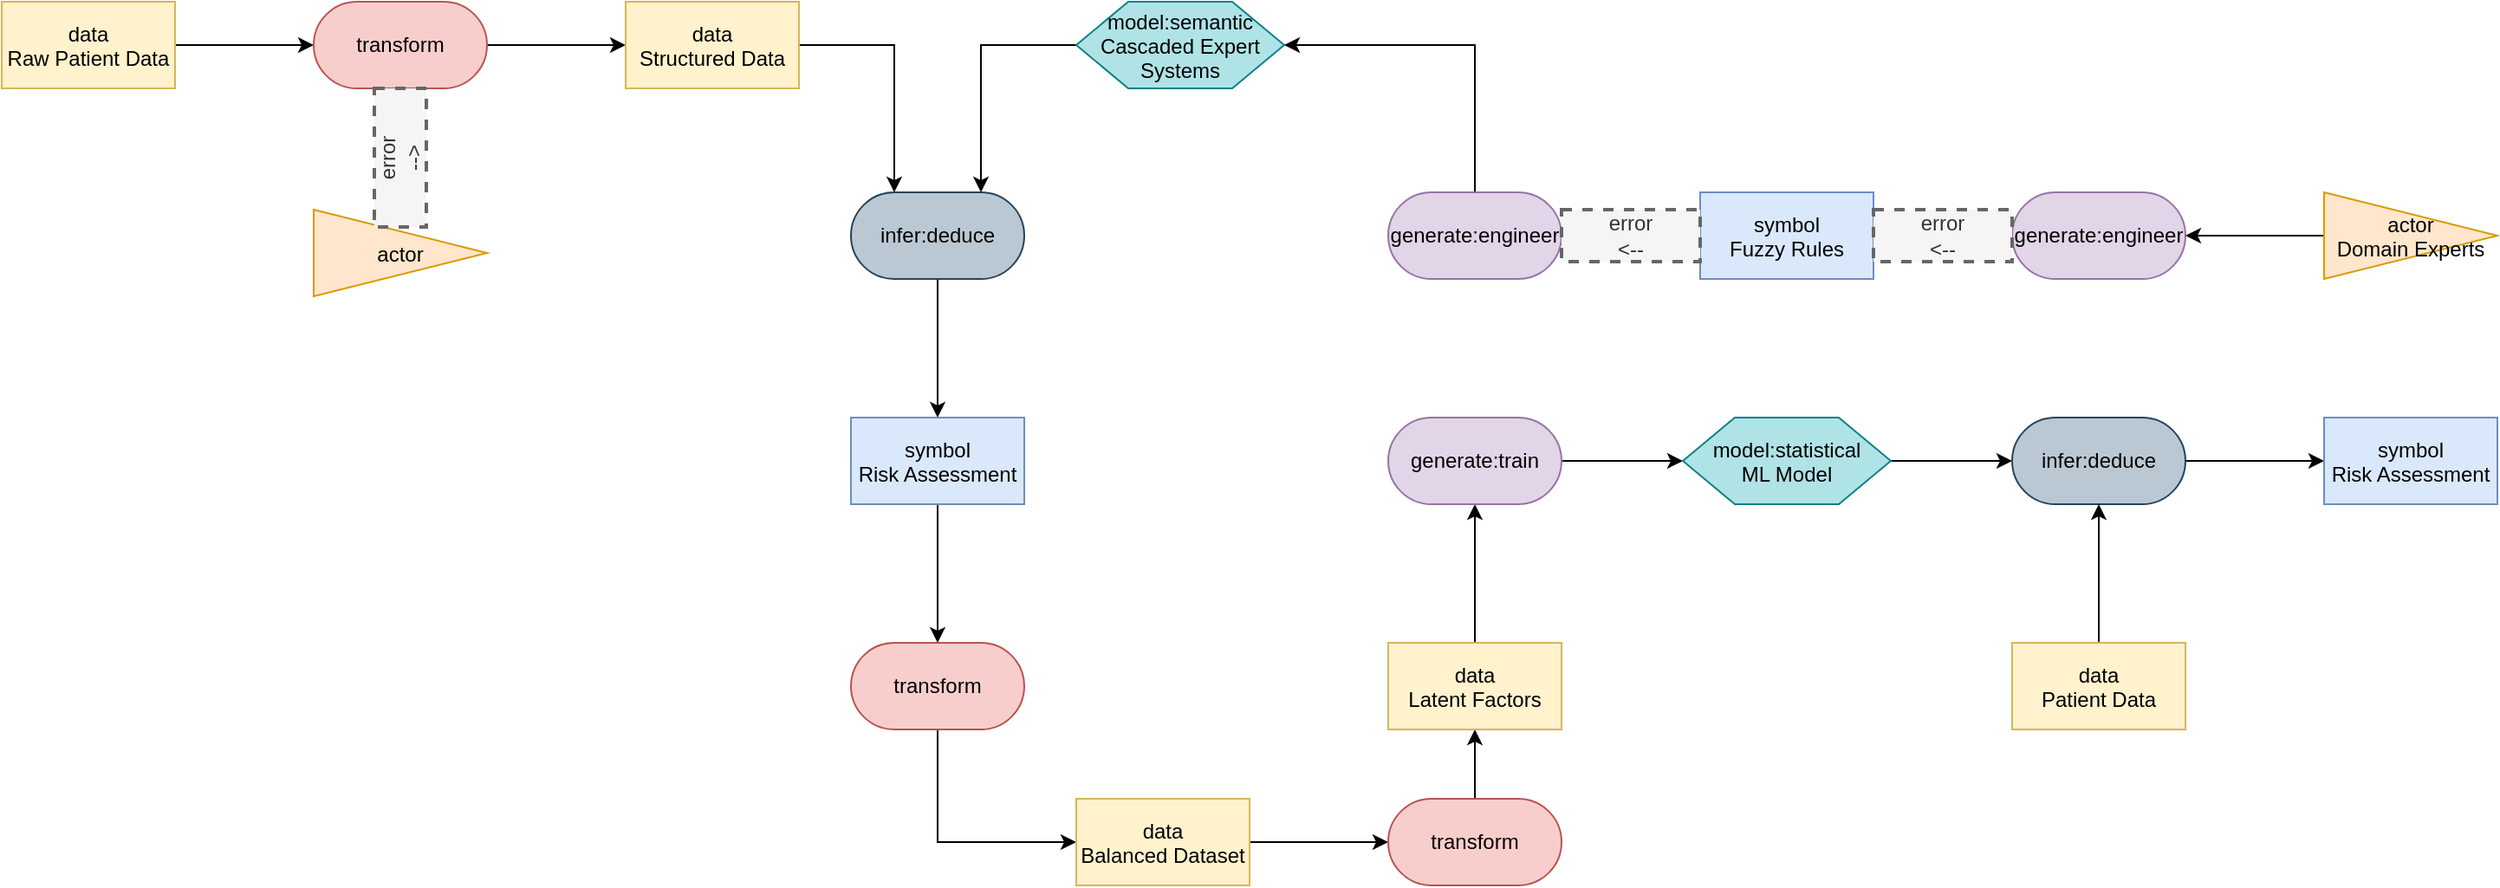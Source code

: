 <mxfile version="27.1.6" pages="2">
  <diagram name="Page-1" id="3CBx5I_9Riey97dFuYsK">
    <mxGraphModel dx="1310" dy="785" grid="1" gridSize="10" guides="1" tooltips="1" connect="1" arrows="1" fold="1" page="1" pageScale="1" pageWidth="3300" pageHeight="4681" math="0" shadow="0">
      <root>
        <mxCell id="0" />
        <mxCell id="1" parent="0" />
        <mxCell id="hpeD80BDvbG6CqXhuFM--3" style="edgeStyle=orthogonalEdgeStyle;rounded=0;orthogonalLoop=1;jettySize=auto;html=1;exitX=1;exitY=0.5;exitDx=0;exitDy=0;entryX=0;entryY=0.5;entryDx=0;entryDy=0;" parent="1" source="hpeD80BDvbG6CqXhuFM--1" target="hpeD80BDvbG6CqXhuFM--2" edge="1">
          <mxGeometry relative="1" as="geometry" />
        </mxCell>
        <mxCell id="hpeD80BDvbG6CqXhuFM--1" value="data&#xa;Raw Patient Data" style="rectangle;fillColor=#fff2cc;strokeColor=#d6b656;" parent="1" name="data" vertex="1">
          <mxGeometry x="340" y="230" width="100" height="50" as="geometry" />
        </mxCell>
        <mxCell id="hpeD80BDvbG6CqXhuFM--8" style="edgeStyle=orthogonalEdgeStyle;rounded=0;orthogonalLoop=1;jettySize=auto;html=1;exitX=1;exitY=0.5;exitDx=0;exitDy=0;entryX=0;entryY=0.5;entryDx=0;entryDy=0;" parent="1" source="hpeD80BDvbG6CqXhuFM--2" target="hpeD80BDvbG6CqXhuFM--7" edge="1">
          <mxGeometry relative="1" as="geometry" />
        </mxCell>
        <mxCell id="hpeD80BDvbG6CqXhuFM--2" value="transform" style="rounded=1;whiteSpace=wrap;html=1;arcSize=50;fillColor=#f8cecc;strokeColor=#b85450;" parent="1" name="transform" vertex="1">
          <mxGeometry x="520" y="230" width="100" height="50" as="geometry" />
        </mxCell>
        <mxCell id="hpeD80BDvbG6CqXhuFM--4" value="actor" style="triangle;fillColor=#ffe6cc;strokeColor=#d79b00;" parent="1" name="actor" vertex="1">
          <mxGeometry x="520" y="350" width="100" height="50" as="geometry" />
        </mxCell>
        <mxCell id="hpeD80BDvbG6CqXhuFM--6" value="&lt;div&gt;error&lt;/div&gt;&lt;div&gt;--&amp;gt;&lt;/div&gt;" style="text;html=1;align=center;verticalAlign=middle;whiteSpace=wrap;rounded=0;dashed=1;fillColor=#f5f5f5;fontColor=#333333;strokeColor=#666666;strokeWidth=2;horizontal=0;" parent="1" name="text" vertex="1">
          <mxGeometry x="555" y="280" width="30" height="80" as="geometry" />
        </mxCell>
        <mxCell id="hpeD80BDvbG6CqXhuFM--33" style="edgeStyle=orthogonalEdgeStyle;rounded=0;orthogonalLoop=1;jettySize=auto;html=1;exitX=1;exitY=0.5;exitDx=0;exitDy=0;entryX=0.25;entryY=0;entryDx=0;entryDy=0;" parent="1" source="hpeD80BDvbG6CqXhuFM--7" target="hpeD80BDvbG6CqXhuFM--9" edge="1">
          <mxGeometry relative="1" as="geometry" />
        </mxCell>
        <mxCell id="hpeD80BDvbG6CqXhuFM--7" value="data&#xa;Structured Data" style="rectangle;fillColor=#fff2cc;strokeColor=#d6b656;" parent="1" name="data" vertex="1">
          <mxGeometry x="700" y="230" width="100" height="50" as="geometry" />
        </mxCell>
        <mxCell id="hpeD80BDvbG6CqXhuFM--14" style="edgeStyle=orthogonalEdgeStyle;rounded=0;orthogonalLoop=1;jettySize=auto;html=1;exitX=0.5;exitY=1;exitDx=0;exitDy=0;entryX=0.5;entryY=0;entryDx=0;entryDy=0;" parent="1" source="hpeD80BDvbG6CqXhuFM--9" target="hpeD80BDvbG6CqXhuFM--13" edge="1">
          <mxGeometry relative="1" as="geometry" />
        </mxCell>
        <mxCell id="hpeD80BDvbG6CqXhuFM--9" value="infer:deduce" style="rounded=1;whiteSpace=wrap;html=1;arcSize=50;fillColor=#bac8d3;strokeColor=#23445d;" parent="1" name="infer:deduce" vertex="1">
          <mxGeometry x="830" y="340" width="100" height="50" as="geometry" />
        </mxCell>
        <mxCell id="hpeD80BDvbG6CqXhuFM--34" style="edgeStyle=orthogonalEdgeStyle;rounded=0;orthogonalLoop=1;jettySize=auto;html=1;exitX=0;exitY=0.5;exitDx=0;exitDy=0;entryX=0.75;entryY=0;entryDx=0;entryDy=0;" parent="1" source="hpeD80BDvbG6CqXhuFM--11" target="hpeD80BDvbG6CqXhuFM--9" edge="1">
          <mxGeometry relative="1" as="geometry" />
        </mxCell>
        <mxCell id="hpeD80BDvbG6CqXhuFM--11" value="model:semantic&#xa;Cascaded Expert&#xa;Systems" style="shape=hexagon;perimeter=hexagonPerimeter2;fillColor=#b0e3e6;strokeColor=#0e8088;" parent="1" name="model" vertex="1">
          <mxGeometry x="960" y="230" width="120" height="50" as="geometry" />
        </mxCell>
        <mxCell id="hpeD80BDvbG6CqXhuFM--16" style="edgeStyle=orthogonalEdgeStyle;rounded=0;orthogonalLoop=1;jettySize=auto;html=1;exitX=0.5;exitY=1;exitDx=0;exitDy=0;entryX=0.5;entryY=0;entryDx=0;entryDy=0;" parent="1" source="hpeD80BDvbG6CqXhuFM--13" target="hpeD80BDvbG6CqXhuFM--15" edge="1">
          <mxGeometry relative="1" as="geometry" />
        </mxCell>
        <mxCell id="hpeD80BDvbG6CqXhuFM--13" value="symbol&#xa;Risk Assessment" style="rectangle;fillColor=#dae8fc;strokeColor=#6c8ebf;" parent="1" name="symbol" vertex="1">
          <mxGeometry x="830" y="470" width="100" height="50" as="geometry" />
        </mxCell>
        <mxCell id="hpeD80BDvbG6CqXhuFM--18" style="edgeStyle=orthogonalEdgeStyle;rounded=0;orthogonalLoop=1;jettySize=auto;html=1;exitX=0.5;exitY=1;exitDx=0;exitDy=0;entryX=0;entryY=0.5;entryDx=0;entryDy=0;" parent="1" source="hpeD80BDvbG6CqXhuFM--15" target="hpeD80BDvbG6CqXhuFM--17" edge="1">
          <mxGeometry relative="1" as="geometry" />
        </mxCell>
        <mxCell id="hpeD80BDvbG6CqXhuFM--15" value="transform" style="rounded=1;whiteSpace=wrap;html=1;arcSize=50;fillColor=#f8cecc;strokeColor=#b85450;" parent="1" name="transform" vertex="1">
          <mxGeometry x="830" y="600" width="100" height="50" as="geometry" />
        </mxCell>
        <mxCell id="hpeD80BDvbG6CqXhuFM--20" style="edgeStyle=orthogonalEdgeStyle;rounded=0;orthogonalLoop=1;jettySize=auto;html=1;exitX=1;exitY=0.5;exitDx=0;exitDy=0;entryX=0;entryY=0.5;entryDx=0;entryDy=0;" parent="1" source="hpeD80BDvbG6CqXhuFM--17" target="hpeD80BDvbG6CqXhuFM--19" edge="1">
          <mxGeometry relative="1" as="geometry" />
        </mxCell>
        <mxCell id="hpeD80BDvbG6CqXhuFM--17" value="data&#xa;Balanced Dataset" style="rectangle;fillColor=#fff2cc;strokeColor=#d6b656;" parent="1" name="data" vertex="1">
          <mxGeometry x="960" y="690" width="100" height="50" as="geometry" />
        </mxCell>
        <mxCell id="hpeD80BDvbG6CqXhuFM--22" style="edgeStyle=orthogonalEdgeStyle;rounded=0;orthogonalLoop=1;jettySize=auto;html=1;exitX=0.5;exitY=0;exitDx=0;exitDy=0;entryX=0.5;entryY=1;entryDx=0;entryDy=0;" parent="1" source="hpeD80BDvbG6CqXhuFM--19" target="hpeD80BDvbG6CqXhuFM--21" edge="1">
          <mxGeometry relative="1" as="geometry" />
        </mxCell>
        <mxCell id="hpeD80BDvbG6CqXhuFM--19" value="transform" style="rounded=1;whiteSpace=wrap;html=1;arcSize=50;fillColor=#f8cecc;strokeColor=#b85450;" parent="1" name="transform" vertex="1">
          <mxGeometry x="1140" y="690" width="100" height="50" as="geometry" />
        </mxCell>
        <mxCell id="hpeD80BDvbG6CqXhuFM--24" style="edgeStyle=orthogonalEdgeStyle;rounded=0;orthogonalLoop=1;jettySize=auto;html=1;exitX=0.5;exitY=0;exitDx=0;exitDy=0;entryX=0.5;entryY=1;entryDx=0;entryDy=0;" parent="1" source="hpeD80BDvbG6CqXhuFM--21" target="hpeD80BDvbG6CqXhuFM--23" edge="1">
          <mxGeometry relative="1" as="geometry" />
        </mxCell>
        <mxCell id="hpeD80BDvbG6CqXhuFM--21" value="data&#xa;Latent Factors" style="rectangle;fillColor=#fff2cc;strokeColor=#d6b656;" parent="1" name="data" vertex="1">
          <mxGeometry x="1140" y="600" width="100" height="50" as="geometry" />
        </mxCell>
        <mxCell id="hpeD80BDvbG6CqXhuFM--26" style="edgeStyle=orthogonalEdgeStyle;rounded=0;orthogonalLoop=1;jettySize=auto;html=1;exitX=1;exitY=0.5;exitDx=0;exitDy=0;entryX=0;entryY=0.5;entryDx=0;entryDy=0;" parent="1" source="hpeD80BDvbG6CqXhuFM--23" target="hpeD80BDvbG6CqXhuFM--25" edge="1">
          <mxGeometry relative="1" as="geometry" />
        </mxCell>
        <mxCell id="hpeD80BDvbG6CqXhuFM--23" value="generate:train" style="rounded=1;whiteSpace=wrap;html=1;arcSize=50;fillColor=#e1d5e7;strokeColor=#9673a6;" parent="1" name="generate:train" vertex="1">
          <mxGeometry x="1140" y="470" width="100" height="50" as="geometry" />
        </mxCell>
        <mxCell id="hpeD80BDvbG6CqXhuFM--28" style="edgeStyle=orthogonalEdgeStyle;rounded=0;orthogonalLoop=1;jettySize=auto;html=1;exitX=1;exitY=0.5;exitDx=0;exitDy=0;entryX=0;entryY=0.5;entryDx=0;entryDy=0;" parent="1" source="hpeD80BDvbG6CqXhuFM--25" target="hpeD80BDvbG6CqXhuFM--27" edge="1">
          <mxGeometry relative="1" as="geometry" />
        </mxCell>
        <mxCell id="hpeD80BDvbG6CqXhuFM--25" value="model:statistical&#xa;ML Model" style="shape=hexagon;perimeter=hexagonPerimeter2;fillColor=#b0e3e6;strokeColor=#0e8088;" parent="1" name="model" vertex="1">
          <mxGeometry x="1310" y="470" width="120" height="50" as="geometry" />
        </mxCell>
        <mxCell id="hpeD80BDvbG6CqXhuFM--32" style="edgeStyle=orthogonalEdgeStyle;rounded=0;orthogonalLoop=1;jettySize=auto;html=1;exitX=1;exitY=0.5;exitDx=0;exitDy=0;" parent="1" source="hpeD80BDvbG6CqXhuFM--27" target="hpeD80BDvbG6CqXhuFM--31" edge="1">
          <mxGeometry relative="1" as="geometry" />
        </mxCell>
        <mxCell id="hpeD80BDvbG6CqXhuFM--27" value="infer:deduce" style="rounded=1;whiteSpace=wrap;html=1;arcSize=50;fillColor=#bac8d3;strokeColor=#23445d;" parent="1" name="infer:deduce" vertex="1">
          <mxGeometry x="1500" y="470" width="100" height="50" as="geometry" />
        </mxCell>
        <mxCell id="hpeD80BDvbG6CqXhuFM--30" style="edgeStyle=orthogonalEdgeStyle;rounded=0;orthogonalLoop=1;jettySize=auto;html=1;exitX=0.5;exitY=0;exitDx=0;exitDy=0;entryX=0.5;entryY=1;entryDx=0;entryDy=0;" parent="1" source="hpeD80BDvbG6CqXhuFM--29" target="hpeD80BDvbG6CqXhuFM--27" edge="1">
          <mxGeometry relative="1" as="geometry" />
        </mxCell>
        <mxCell id="hpeD80BDvbG6CqXhuFM--29" value="data&#xa;Patient Data" style="rectangle;fillColor=#fff2cc;strokeColor=#d6b656;" parent="1" name="data" vertex="1">
          <mxGeometry x="1500" y="600" width="100" height="50" as="geometry" />
        </mxCell>
        <mxCell id="hpeD80BDvbG6CqXhuFM--31" value="symbol&#xa;Risk Assessment" style="rectangle;fillColor=#dae8fc;strokeColor=#6c8ebf;" parent="1" name="symbol" vertex="1">
          <mxGeometry x="1680" y="470" width="100" height="50" as="geometry" />
        </mxCell>
        <mxCell id="hpeD80BDvbG6CqXhuFM--37" style="edgeStyle=orthogonalEdgeStyle;rounded=0;orthogonalLoop=1;jettySize=auto;html=1;exitX=0.5;exitY=0;exitDx=0;exitDy=0;entryX=1;entryY=0.5;entryDx=0;entryDy=0;" parent="1" source="hpeD80BDvbG6CqXhuFM--35" target="hpeD80BDvbG6CqXhuFM--11" edge="1">
          <mxGeometry relative="1" as="geometry" />
        </mxCell>
        <mxCell id="hpeD80BDvbG6CqXhuFM--35" value="generate:engineer" style="rounded=1;whiteSpace=wrap;html=1;arcSize=50;fillColor=#e1d5e7;strokeColor=#9673a6;" parent="1" name="generate:engineer" vertex="1">
          <mxGeometry x="1140" y="340" width="100" height="50" as="geometry" />
        </mxCell>
        <mxCell id="hpeD80BDvbG6CqXhuFM--38" value="symbol&#xa;Fuzzy Rules" style="rectangle;fillColor=#dae8fc;strokeColor=#6c8ebf;" parent="1" name="symbol" vertex="1">
          <mxGeometry x="1320" y="340" width="100" height="50" as="geometry" />
        </mxCell>
        <mxCell id="hpeD80BDvbG6CqXhuFM--40" value="generate:engineer" style="rounded=1;whiteSpace=wrap;html=1;arcSize=50;fillColor=#e1d5e7;strokeColor=#9673a6;" parent="1" name="generate:engineer" vertex="1">
          <mxGeometry x="1500" y="340" width="100" height="50" as="geometry" />
        </mxCell>
        <mxCell id="hpeD80BDvbG6CqXhuFM--47" style="edgeStyle=orthogonalEdgeStyle;rounded=0;orthogonalLoop=1;jettySize=auto;html=1;exitX=0;exitY=0.5;exitDx=0;exitDy=0;entryX=1;entryY=0.5;entryDx=0;entryDy=0;" parent="1" source="hpeD80BDvbG6CqXhuFM--42" target="hpeD80BDvbG6CqXhuFM--40" edge="1">
          <mxGeometry relative="1" as="geometry" />
        </mxCell>
        <mxCell id="hpeD80BDvbG6CqXhuFM--42" value="actor&#xa;Domain Experts" style="triangle;fillColor=#ffe6cc;strokeColor=#d79b00;" parent="1" name="actor" vertex="1">
          <mxGeometry x="1680" y="340" width="100" height="50" as="geometry" />
        </mxCell>
        <mxCell id="hpeD80BDvbG6CqXhuFM--44" value="&lt;div&gt;error&lt;/div&gt;&lt;div&gt;&amp;lt;--&lt;/div&gt;" style="text;html=1;align=center;verticalAlign=middle;whiteSpace=wrap;rounded=0;dashed=1;fillColor=#f5f5f5;fontColor=#333333;strokeColor=#666666;strokeWidth=2;" parent="1" name="text" vertex="1">
          <mxGeometry x="1420" y="350" width="80" height="30" as="geometry" />
        </mxCell>
        <mxCell id="hpeD80BDvbG6CqXhuFM--46" value="&lt;div&gt;error&lt;/div&gt;&lt;div&gt;&amp;lt;--&lt;/div&gt;" style="text;html=1;align=center;verticalAlign=middle;whiteSpace=wrap;rounded=0;dashed=1;fillColor=#f5f5f5;fontColor=#333333;strokeColor=#666666;strokeWidth=2;" parent="1" name="text" vertex="1">
          <mxGeometry x="1240" y="350" width="80" height="30" as="geometry" />
        </mxCell>
      </root>
    </mxGraphModel>
  </diagram>
  <diagram name="Copy of Page-1" id="OHz9NdF1_No3Itxbe63I">
    <mxGraphModel dx="1572" dy="942" grid="1" gridSize="10" guides="1" tooltips="1" connect="1" arrows="1" fold="1" page="1" pageScale="1" pageWidth="3300" pageHeight="4681" math="0" shadow="0">
      <root>
        <mxCell id="pfg-kpsSTZCsuHMNc11g-0" />
        <mxCell id="pfg-kpsSTZCsuHMNc11g-1" parent="pfg-kpsSTZCsuHMNc11g-0" />
        <mxCell id="pfg-kpsSTZCsuHMNc11g-2" style="edgeStyle=orthogonalEdgeStyle;rounded=0;orthogonalLoop=1;jettySize=auto;html=1;exitX=1;exitY=0.5;exitDx=0;exitDy=0;entryX=0;entryY=0.5;entryDx=0;entryDy=0;" parent="pfg-kpsSTZCsuHMNc11g-1" source="pfg-kpsSTZCsuHMNc11g-3" target="pfg-kpsSTZCsuHMNc11g-5" edge="1">
          <mxGeometry relative="1" as="geometry" />
        </mxCell>
        <mxCell id="pfg-kpsSTZCsuHMNc11g-3" value="data&#xa;Raw Patient Data" style="rectangle;fillColor=#fff2cc;strokeColor=#d6b656;" parent="pfg-kpsSTZCsuHMNc11g-1" name="data" vertex="1">
          <mxGeometry x="340" y="230" width="100" height="50" as="geometry" />
        </mxCell>
        <mxCell id="pfg-kpsSTZCsuHMNc11g-4" style="edgeStyle=orthogonalEdgeStyle;rounded=0;orthogonalLoop=1;jettySize=auto;html=1;exitX=1;exitY=0.5;exitDx=0;exitDy=0;entryX=0;entryY=0.5;entryDx=0;entryDy=0;" parent="pfg-kpsSTZCsuHMNc11g-1" source="pfg-kpsSTZCsuHMNc11g-5" target="pfg-kpsSTZCsuHMNc11g-9" edge="1">
          <mxGeometry relative="1" as="geometry" />
        </mxCell>
        <mxCell id="pfg-kpsSTZCsuHMNc11g-5" value="transform" style="rounded=1;whiteSpace=wrap;html=1;arcSize=50;fillColor=#f8cecc;strokeColor=#b85450;" parent="pfg-kpsSTZCsuHMNc11g-1" name="transform" vertex="1">
          <mxGeometry x="520" y="230" width="100" height="50" as="geometry" />
        </mxCell>
        <mxCell id="3Vg7uW_PIa2ihMFg6J1e-0" style="edgeStyle=orthogonalEdgeStyle;rounded=0;orthogonalLoop=1;jettySize=auto;html=1;exitX=0.5;exitY=0;exitDx=0;exitDy=0;entryX=0.5;entryY=1;entryDx=0;entryDy=0;" edge="1" parent="pfg-kpsSTZCsuHMNc11g-1" source="pfg-kpsSTZCsuHMNc11g-6" target="pfg-kpsSTZCsuHMNc11g-5">
          <mxGeometry relative="1" as="geometry" />
        </mxCell>
        <mxCell id="pfg-kpsSTZCsuHMNc11g-6" value="actor" style="triangle;fillColor=#ffe6cc;strokeColor=#d79b00;" parent="pfg-kpsSTZCsuHMNc11g-1" name="actor" vertex="1" tooltip="⚠️ Node not part of any valid pattern.">
          <mxGeometry x="520" y="350" width="100" height="50" as="geometry" />
        </mxCell>
        <mxCell id="pfg-kpsSTZCsuHMNc11g-8" style="edgeStyle=orthogonalEdgeStyle;rounded=0;orthogonalLoop=1;jettySize=auto;html=1;exitX=1;exitY=0.5;exitDx=0;exitDy=0;entryX=0.25;entryY=0;entryDx=0;entryDy=0;" parent="pfg-kpsSTZCsuHMNc11g-1" source="pfg-kpsSTZCsuHMNc11g-9" target="pfg-kpsSTZCsuHMNc11g-11" edge="1">
          <mxGeometry relative="1" as="geometry" />
        </mxCell>
        <mxCell id="pfg-kpsSTZCsuHMNc11g-9" value="data&#xa;Structured Data" style="rectangle;fillColor=#fff2cc;strokeColor=#d6b656;" parent="pfg-kpsSTZCsuHMNc11g-1" name="data" vertex="1">
          <mxGeometry x="700" y="230" width="100" height="50" as="geometry" />
        </mxCell>
        <mxCell id="pfg-kpsSTZCsuHMNc11g-10" style="edgeStyle=orthogonalEdgeStyle;rounded=0;orthogonalLoop=1;jettySize=auto;html=1;exitX=0.5;exitY=1;exitDx=0;exitDy=0;entryX=0.5;entryY=0;entryDx=0;entryDy=0;" parent="pfg-kpsSTZCsuHMNc11g-1" source="pfg-kpsSTZCsuHMNc11g-11" target="pfg-kpsSTZCsuHMNc11g-15" edge="1">
          <mxGeometry relative="1" as="geometry" />
        </mxCell>
        <mxCell id="pfg-kpsSTZCsuHMNc11g-11" value="infer:deduce" style="rounded=1;whiteSpace=wrap;html=1;arcSize=50;fillColor=#bac8d3;strokeColor=#23445d;" parent="pfg-kpsSTZCsuHMNc11g-1" name="infer:deduce" vertex="1">
          <mxGeometry x="830" y="340" width="100" height="50" as="geometry" />
        </mxCell>
        <mxCell id="pfg-kpsSTZCsuHMNc11g-12" style="edgeStyle=orthogonalEdgeStyle;rounded=0;orthogonalLoop=1;jettySize=auto;html=1;exitX=0;exitY=0.5;exitDx=0;exitDy=0;entryX=0.75;entryY=0;entryDx=0;entryDy=0;" parent="pfg-kpsSTZCsuHMNc11g-1" source="pfg-kpsSTZCsuHMNc11g-13" target="pfg-kpsSTZCsuHMNc11g-11" edge="1">
          <mxGeometry relative="1" as="geometry" />
        </mxCell>
        <mxCell id="pfg-kpsSTZCsuHMNc11g-13" value="model:semantic&#xa;Cascaded Expert&#xa;Systems" style="shape=hexagon;perimeter=hexagonPerimeter2;fillColor=#b0e3e6;strokeColor=#0e8088;" parent="pfg-kpsSTZCsuHMNc11g-1" name="model" vertex="1" tooltip="⚠️ Node not part of any valid pattern.">
          <mxGeometry x="960" y="230" width="120" height="50" as="geometry" />
        </mxCell>
        <mxCell id="pfg-kpsSTZCsuHMNc11g-14" style="edgeStyle=orthogonalEdgeStyle;rounded=0;orthogonalLoop=1;jettySize=auto;html=1;exitX=0.5;exitY=1;exitDx=0;exitDy=0;entryX=0.5;entryY=0;entryDx=0;entryDy=0;" parent="pfg-kpsSTZCsuHMNc11g-1" source="pfg-kpsSTZCsuHMNc11g-15" target="pfg-kpsSTZCsuHMNc11g-17" edge="1">
          <mxGeometry relative="1" as="geometry" />
        </mxCell>
        <mxCell id="pfg-kpsSTZCsuHMNc11g-15" value="symbol&#xa;Risk Assessment" style="rectangle;fillColor=#dae8fc;strokeColor=#6c8ebf;" parent="pfg-kpsSTZCsuHMNc11g-1" name="symbol" vertex="1">
          <mxGeometry x="830" y="470" width="100" height="50" as="geometry" />
        </mxCell>
        <mxCell id="pfg-kpsSTZCsuHMNc11g-16" style="edgeStyle=orthogonalEdgeStyle;rounded=0;orthogonalLoop=1;jettySize=auto;html=1;exitX=0.5;exitY=1;exitDx=0;exitDy=0;entryX=0;entryY=0.5;entryDx=0;entryDy=0;" parent="pfg-kpsSTZCsuHMNc11g-1" source="pfg-kpsSTZCsuHMNc11g-17" target="pfg-kpsSTZCsuHMNc11g-19" edge="1">
          <mxGeometry relative="1" as="geometry" />
        </mxCell>
        <mxCell id="pfg-kpsSTZCsuHMNc11g-17" value="transform" style="rounded=1;whiteSpace=wrap;html=1;arcSize=50;fillColor=#f8cecc;strokeColor=#b85450;" parent="pfg-kpsSTZCsuHMNc11g-1" name="transform" vertex="1">
          <mxGeometry x="830" y="600" width="100" height="50" as="geometry" />
        </mxCell>
        <mxCell id="pfg-kpsSTZCsuHMNc11g-18" style="edgeStyle=orthogonalEdgeStyle;rounded=0;orthogonalLoop=1;jettySize=auto;html=1;exitX=1;exitY=0.5;exitDx=0;exitDy=0;entryX=0;entryY=0.5;entryDx=0;entryDy=0;" parent="pfg-kpsSTZCsuHMNc11g-1" source="pfg-kpsSTZCsuHMNc11g-19" target="pfg-kpsSTZCsuHMNc11g-21" edge="1">
          <mxGeometry relative="1" as="geometry" />
        </mxCell>
        <mxCell id="pfg-kpsSTZCsuHMNc11g-19" value="data&#xa;Balanced Dataset" style="rectangle;fillColor=#fff2cc;strokeColor=#d6b656;" parent="pfg-kpsSTZCsuHMNc11g-1" name="data" vertex="1">
          <mxGeometry x="960" y="690" width="100" height="50" as="geometry" />
        </mxCell>
        <mxCell id="pfg-kpsSTZCsuHMNc11g-20" style="edgeStyle=orthogonalEdgeStyle;rounded=0;orthogonalLoop=1;jettySize=auto;html=1;exitX=0.5;exitY=0;exitDx=0;exitDy=0;entryX=0.5;entryY=1;entryDx=0;entryDy=0;" parent="pfg-kpsSTZCsuHMNc11g-1" source="pfg-kpsSTZCsuHMNc11g-21" target="pfg-kpsSTZCsuHMNc11g-23" edge="1">
          <mxGeometry relative="1" as="geometry" />
        </mxCell>
        <mxCell id="pfg-kpsSTZCsuHMNc11g-21" value="transform" style="rounded=1;whiteSpace=wrap;html=1;arcSize=50;fillColor=#f8cecc;strokeColor=#b85450;" parent="pfg-kpsSTZCsuHMNc11g-1" name="transform" vertex="1">
          <mxGeometry x="1140" y="690" width="100" height="50" as="geometry" />
        </mxCell>
        <mxCell id="pfg-kpsSTZCsuHMNc11g-22" style="edgeStyle=orthogonalEdgeStyle;rounded=0;orthogonalLoop=1;jettySize=auto;html=1;exitX=0.5;exitY=0;exitDx=0;exitDy=0;entryX=0.5;entryY=1;entryDx=0;entryDy=0;" parent="pfg-kpsSTZCsuHMNc11g-1" source="pfg-kpsSTZCsuHMNc11g-23" target="pfg-kpsSTZCsuHMNc11g-25" edge="1">
          <mxGeometry relative="1" as="geometry" />
        </mxCell>
        <mxCell id="pfg-kpsSTZCsuHMNc11g-23" value="data&#xa;Latent Factors" style="rectangle;fillColor=#fff2cc;strokeColor=#d6b656;" parent="pfg-kpsSTZCsuHMNc11g-1" name="data" vertex="1">
          <mxGeometry x="1140" y="600" width="100" height="50" as="geometry" />
        </mxCell>
        <mxCell id="pfg-kpsSTZCsuHMNc11g-24" style="edgeStyle=orthogonalEdgeStyle;rounded=0;orthogonalLoop=1;jettySize=auto;html=1;exitX=1;exitY=0.5;exitDx=0;exitDy=0;entryX=0;entryY=0.5;entryDx=0;entryDy=0;" parent="pfg-kpsSTZCsuHMNc11g-1" source="pfg-kpsSTZCsuHMNc11g-25" target="pfg-kpsSTZCsuHMNc11g-27" edge="1">
          <mxGeometry relative="1" as="geometry" />
        </mxCell>
        <mxCell id="pfg-kpsSTZCsuHMNc11g-25" value="generate:train" style="rounded=1;whiteSpace=wrap;html=1;arcSize=50;fillColor=#e1d5e7;strokeColor=#9673a6;" parent="pfg-kpsSTZCsuHMNc11g-1" name="generate:train" vertex="1">
          <mxGeometry x="1140" y="470" width="100" height="50" as="geometry" />
        </mxCell>
        <mxCell id="pfg-kpsSTZCsuHMNc11g-26" style="edgeStyle=orthogonalEdgeStyle;rounded=0;orthogonalLoop=1;jettySize=auto;html=1;exitX=1;exitY=0.5;exitDx=0;exitDy=0;entryX=0;entryY=0.5;entryDx=0;entryDy=0;" parent="pfg-kpsSTZCsuHMNc11g-1" source="pfg-kpsSTZCsuHMNc11g-27" target="pfg-kpsSTZCsuHMNc11g-29" edge="1">
          <mxGeometry relative="1" as="geometry" />
        </mxCell>
        <mxCell id="pfg-kpsSTZCsuHMNc11g-27" value="model:statistical&#xa;ML Model" style="shape=hexagon;perimeter=hexagonPerimeter2;fillColor=#b0e3e6;strokeColor=#0e8088;" parent="pfg-kpsSTZCsuHMNc11g-1" name="model" vertex="1">
          <mxGeometry x="1310" y="470" width="120" height="50" as="geometry" />
        </mxCell>
        <mxCell id="pfg-kpsSTZCsuHMNc11g-28" style="edgeStyle=orthogonalEdgeStyle;rounded=0;orthogonalLoop=1;jettySize=auto;html=1;exitX=1;exitY=0.5;exitDx=0;exitDy=0;" parent="pfg-kpsSTZCsuHMNc11g-1" source="pfg-kpsSTZCsuHMNc11g-29" target="pfg-kpsSTZCsuHMNc11g-32" edge="1">
          <mxGeometry relative="1" as="geometry" />
        </mxCell>
        <mxCell id="pfg-kpsSTZCsuHMNc11g-29" value="infer:deduce" style="rounded=1;whiteSpace=wrap;html=1;arcSize=50;fillColor=#bac8d3;strokeColor=#23445d;" parent="pfg-kpsSTZCsuHMNc11g-1" name="infer:deduce" vertex="1">
          <mxGeometry x="1500" y="470" width="100" height="50" as="geometry" />
        </mxCell>
        <mxCell id="pfg-kpsSTZCsuHMNc11g-30" style="edgeStyle=orthogonalEdgeStyle;rounded=0;orthogonalLoop=1;jettySize=auto;html=1;exitX=0.5;exitY=0;exitDx=0;exitDy=0;entryX=0.5;entryY=1;entryDx=0;entryDy=0;" parent="pfg-kpsSTZCsuHMNc11g-1" source="pfg-kpsSTZCsuHMNc11g-31" target="pfg-kpsSTZCsuHMNc11g-29" edge="1">
          <mxGeometry relative="1" as="geometry" />
        </mxCell>
        <mxCell id="pfg-kpsSTZCsuHMNc11g-31" value="data&#xa;Patient Data" style="rectangle;fillColor=#fff2cc;strokeColor=#d6b656;" parent="pfg-kpsSTZCsuHMNc11g-1" name="data" vertex="1">
          <mxGeometry x="1500" y="600" width="100" height="50" as="geometry" />
        </mxCell>
        <mxCell id="pfg-kpsSTZCsuHMNc11g-32" value="symbol&#xa;Risk Assessment" style="rectangle;fillColor=#dae8fc;strokeColor=#6c8ebf;" parent="pfg-kpsSTZCsuHMNc11g-1" name="symbol" vertex="1">
          <mxGeometry x="1680" y="470" width="100" height="50" as="geometry" />
        </mxCell>
        <mxCell id="pfg-kpsSTZCsuHMNc11g-33" style="edgeStyle=orthogonalEdgeStyle;rounded=0;orthogonalLoop=1;jettySize=auto;html=1;exitX=0.5;exitY=0;exitDx=0;exitDy=0;entryX=1;entryY=0.5;entryDx=0;entryDy=0;" parent="pfg-kpsSTZCsuHMNc11g-1" source="pfg-kpsSTZCsuHMNc11g-34" target="pfg-kpsSTZCsuHMNc11g-13" edge="1">
          <mxGeometry relative="1" as="geometry" />
        </mxCell>
        <mxCell id="pfg-kpsSTZCsuHMNc11g-34" value="generate:engineer" style="rounded=1;whiteSpace=wrap;html=1;arcSize=50;fillColor=#e1d5e7;strokeColor=#9673a6;" parent="pfg-kpsSTZCsuHMNc11g-1" name="generate:engineer" vertex="1" tooltip="⚠️ Node not part of any valid pattern.">
          <mxGeometry x="1140" y="340" width="100" height="50" as="geometry" />
        </mxCell>
        <mxCell id="3Vg7uW_PIa2ihMFg6J1e-1" style="edgeStyle=orthogonalEdgeStyle;rounded=0;orthogonalLoop=1;jettySize=auto;html=1;exitX=0;exitY=0.5;exitDx=0;exitDy=0;entryX=1;entryY=0.5;entryDx=0;entryDy=0;" edge="1" parent="pfg-kpsSTZCsuHMNc11g-1" source="pfg-kpsSTZCsuHMNc11g-35" target="pfg-kpsSTZCsuHMNc11g-34">
          <mxGeometry relative="1" as="geometry" />
        </mxCell>
        <mxCell id="pfg-kpsSTZCsuHMNc11g-35" value="symbol&#xa;Fuzzy Rules" style="rectangle;fillColor=#dae8fc;strokeColor=#6c8ebf;" parent="pfg-kpsSTZCsuHMNc11g-1" name="symbol" vertex="1" tooltip="⚠️ Node not part of any valid pattern.">
          <mxGeometry x="1320" y="340" width="100" height="50" as="geometry" />
        </mxCell>
        <mxCell id="3Vg7uW_PIa2ihMFg6J1e-2" style="edgeStyle=orthogonalEdgeStyle;rounded=0;orthogonalLoop=1;jettySize=auto;html=1;exitX=0;exitY=0.5;exitDx=0;exitDy=0;entryX=1;entryY=0.5;entryDx=0;entryDy=0;" edge="1" parent="pfg-kpsSTZCsuHMNc11g-1" source="pfg-kpsSTZCsuHMNc11g-36" target="pfg-kpsSTZCsuHMNc11g-35">
          <mxGeometry relative="1" as="geometry" />
        </mxCell>
        <mxCell id="pfg-kpsSTZCsuHMNc11g-36" value="generate:engineer" style="rounded=1;whiteSpace=wrap;html=1;arcSize=50;fillColor=#e1d5e7;strokeColor=#9673a6;" parent="pfg-kpsSTZCsuHMNc11g-1" name="generate:engineer" vertex="1">
          <mxGeometry x="1500" y="340" width="100" height="50" as="geometry" />
        </mxCell>
        <mxCell id="pfg-kpsSTZCsuHMNc11g-37" style="edgeStyle=orthogonalEdgeStyle;rounded=0;orthogonalLoop=1;jettySize=auto;html=1;exitX=0;exitY=0.5;exitDx=0;exitDy=0;entryX=1;entryY=0.5;entryDx=0;entryDy=0;" parent="pfg-kpsSTZCsuHMNc11g-1" source="pfg-kpsSTZCsuHMNc11g-38" target="pfg-kpsSTZCsuHMNc11g-36" edge="1">
          <mxGeometry relative="1" as="geometry" />
        </mxCell>
        <mxCell id="pfg-kpsSTZCsuHMNc11g-38" value="actor&#xa;Domain Experts" style="triangle;fillColor=#ffe6cc;strokeColor=#d79b00;" parent="pfg-kpsSTZCsuHMNc11g-1" name="actor" vertex="1">
          <mxGeometry x="1680" y="340" width="100" height="50" as="geometry" />
        </mxCell>
      </root>
    </mxGraphModel>
  </diagram>
</mxfile>
